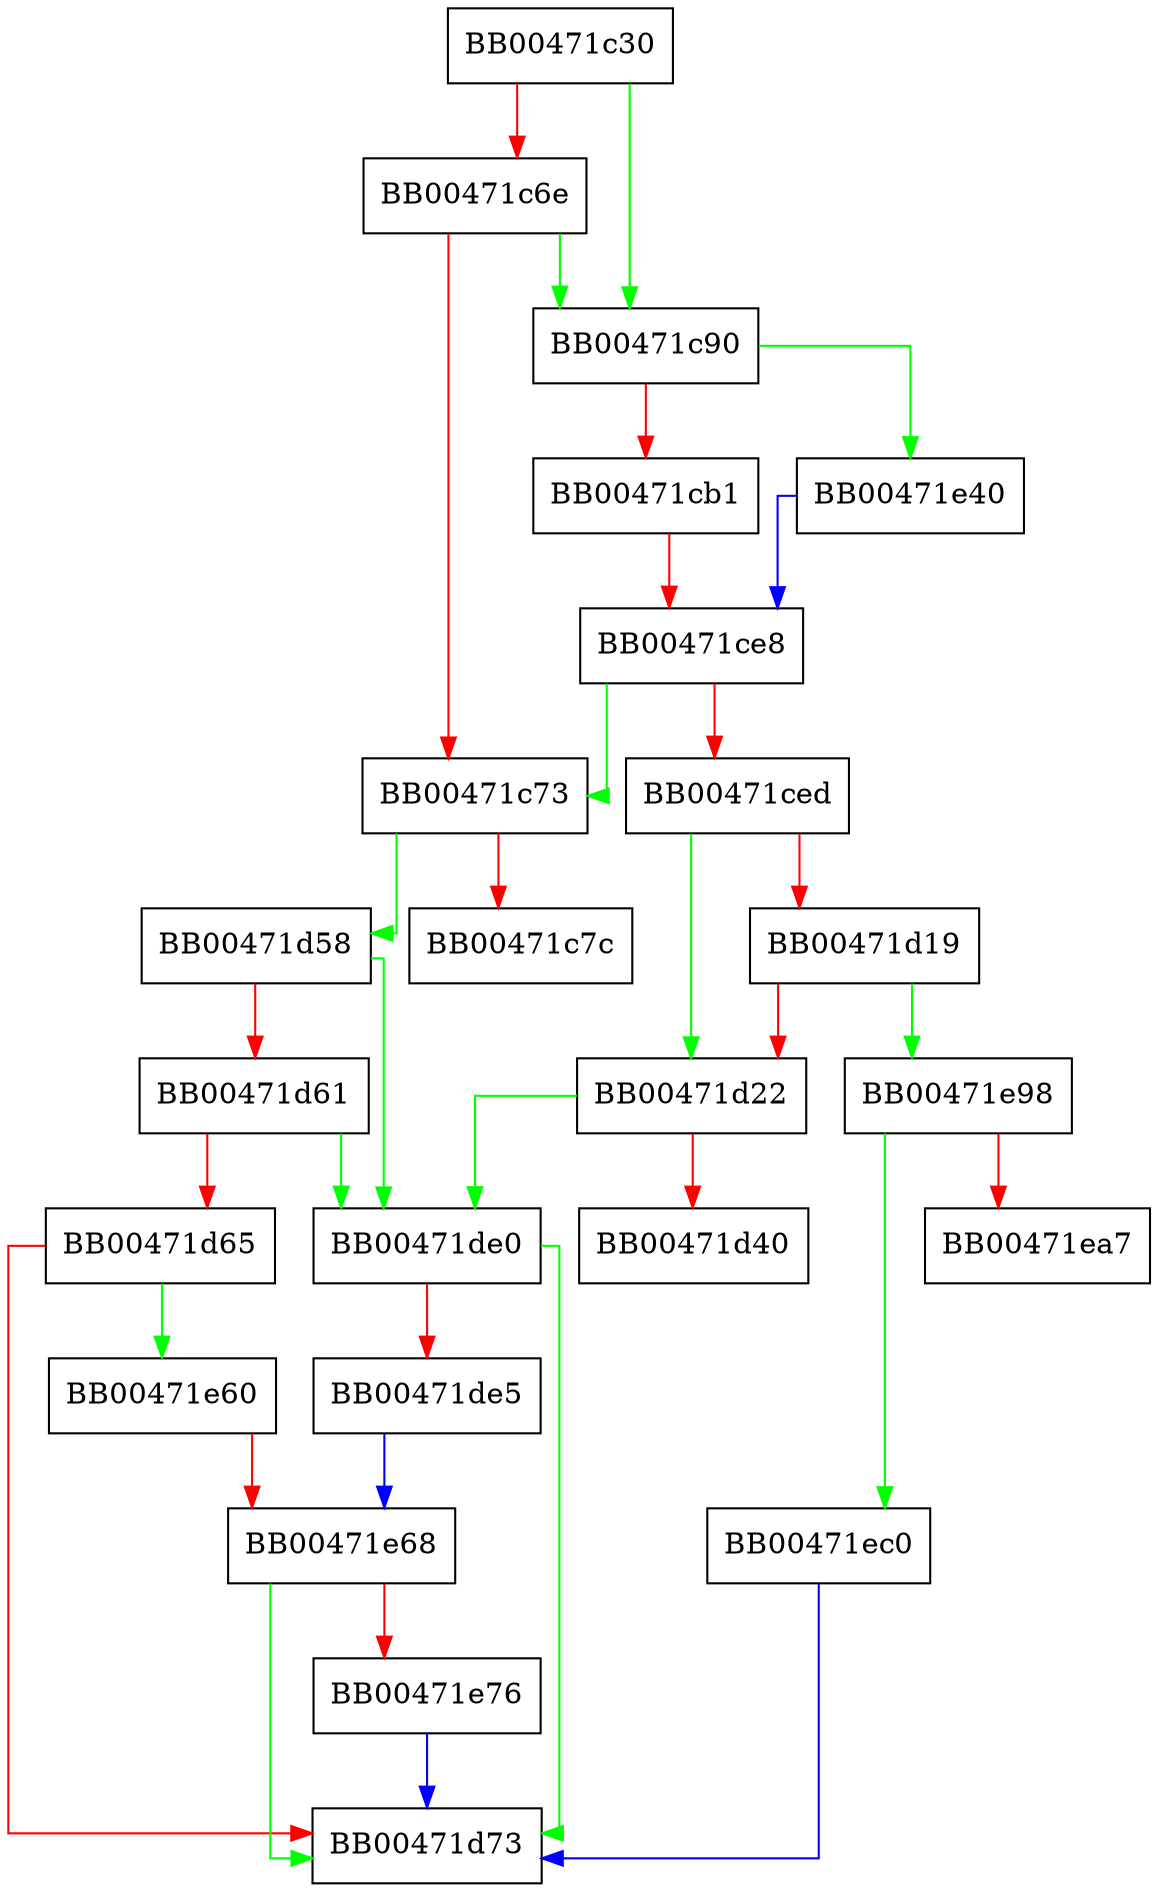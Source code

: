 digraph verify_callback {
  node [shape="box"];
  graph [splines=ortho];
  BB00471c30 -> BB00471c90 [color="green"];
  BB00471c30 -> BB00471c6e [color="red"];
  BB00471c6e -> BB00471c90 [color="green"];
  BB00471c6e -> BB00471c73 [color="red"];
  BB00471c73 -> BB00471d58 [color="green"];
  BB00471c73 -> BB00471c7c [color="red"];
  BB00471c90 -> BB00471e40 [color="green"];
  BB00471c90 -> BB00471cb1 [color="red"];
  BB00471cb1 -> BB00471ce8 [color="red"];
  BB00471ce8 -> BB00471c73 [color="green"];
  BB00471ce8 -> BB00471ced [color="red"];
  BB00471ced -> BB00471d22 [color="green"];
  BB00471ced -> BB00471d19 [color="red"];
  BB00471d19 -> BB00471e98 [color="green"];
  BB00471d19 -> BB00471d22 [color="red"];
  BB00471d22 -> BB00471de0 [color="green"];
  BB00471d22 -> BB00471d40 [color="red"];
  BB00471d58 -> BB00471de0 [color="green"];
  BB00471d58 -> BB00471d61 [color="red"];
  BB00471d61 -> BB00471de0 [color="green"];
  BB00471d61 -> BB00471d65 [color="red"];
  BB00471d65 -> BB00471e60 [color="green"];
  BB00471d65 -> BB00471d73 [color="red"];
  BB00471de0 -> BB00471d73 [color="green"];
  BB00471de0 -> BB00471de5 [color="red"];
  BB00471de5 -> BB00471e68 [color="blue"];
  BB00471e40 -> BB00471ce8 [color="blue"];
  BB00471e60 -> BB00471e68 [color="red"];
  BB00471e68 -> BB00471d73 [color="green"];
  BB00471e68 -> BB00471e76 [color="red"];
  BB00471e76 -> BB00471d73 [color="blue"];
  BB00471e98 -> BB00471ec0 [color="green"];
  BB00471e98 -> BB00471ea7 [color="red"];
  BB00471ec0 -> BB00471d73 [color="blue"];
}
